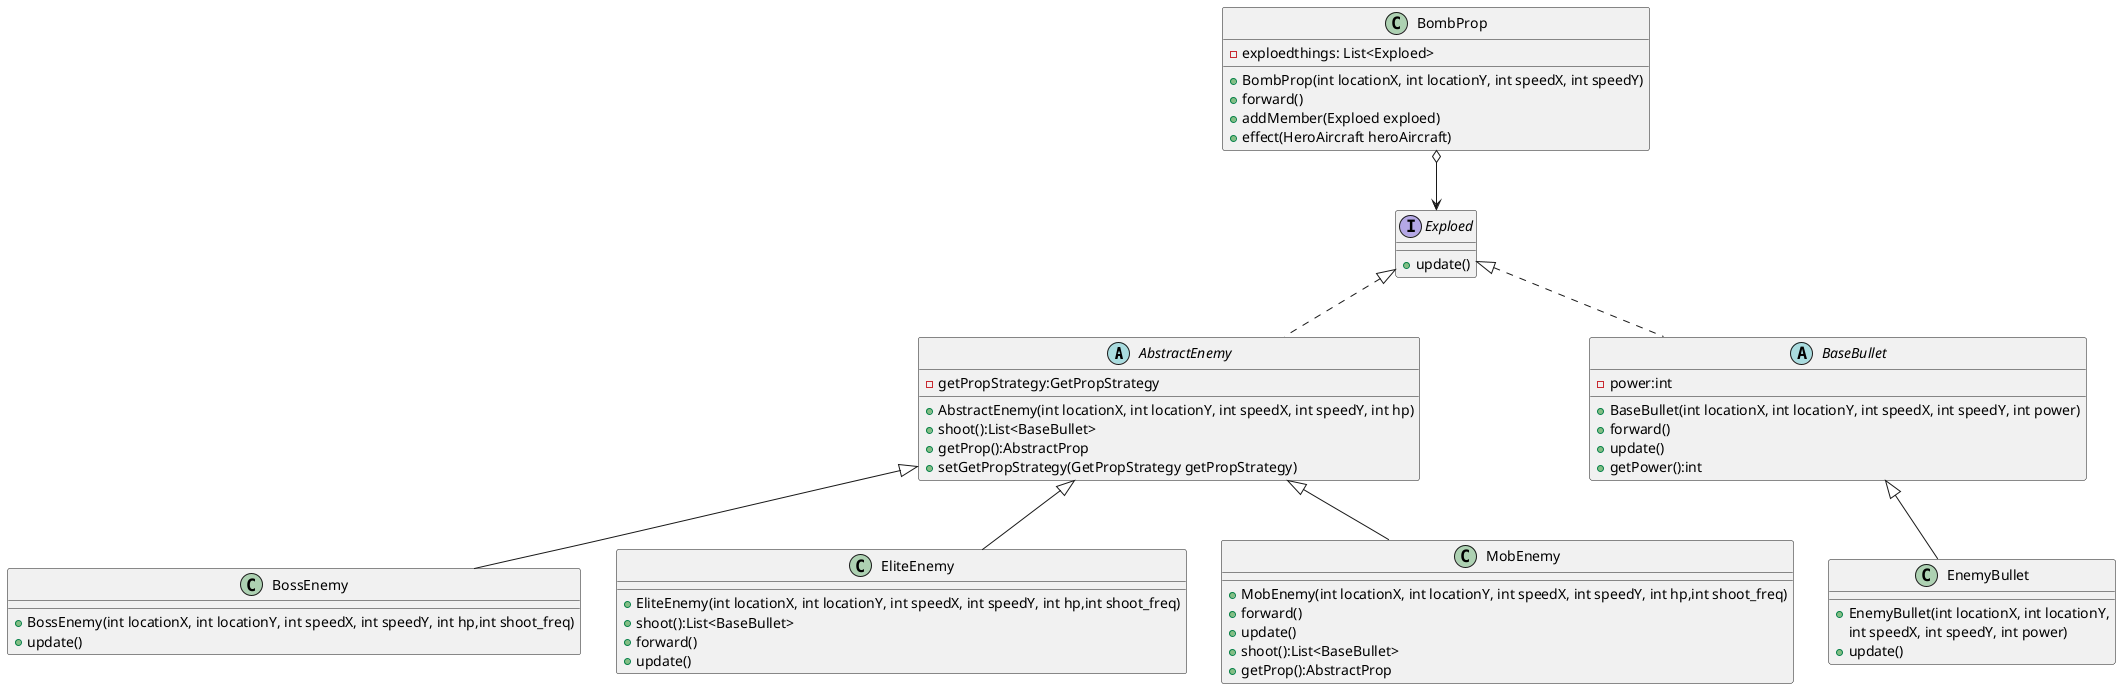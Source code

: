 @startuml
'https://plantuml.com/class-diagram

abstract  class AbstractEnemy{
- getPropStrategy:GetPropStrategy
+ AbstractEnemy(int locationX, int locationY, int speedX, int speedY, int hp)
+ shoot():List<BaseBullet>
+ getProp():AbstractProp
+ setGetPropStrategy(GetPropStrategy getPropStrategy)
}


class BossEnemy{
+ BossEnemy(int locationX, int locationY, int speedX, int speedY, int hp,int shoot_freq)
+ update()
}


class EliteEnemy{
+ EliteEnemy(int locationX, int locationY, int speedX, int speedY, int hp,int shoot_freq)
+ shoot():List<BaseBullet>
+ forward()
+ update()
}


class MobEnemy{
+ MobEnemy(int locationX, int locationY, int speedX, int speedY, int hp,int shoot_freq)
+ forward()
+ update()
+ shoot():List<BaseBullet>
+ getProp():AbstractProp
}


abstract class BaseBullet
{
    - power:int
    + BaseBullet(int locationX, int locationY, int speedX, int speedY, int power)
    + forward()
    + update()
	+ getPower():int
}


class EnemyBullet {
    + EnemyBullet(int locationX, int locationY,
     int speedX, int speedY, int power)
    + update()
}


interface Exploed{
   + update()
}

class BombProp{
 - exploedthings: List<Exploed>
 + BombProp(int locationX, int locationY, int speedX, int speedY)
 + forward()
 + addMember(Exploed exploed)
 + effect(HeroAircraft heroAircraft)
}

BaseBullet <|-- EnemyBullet
AbstractEnemy <|-- MobEnemy
AbstractEnemy <|-- EliteEnemy
AbstractEnemy <|-- BossEnemy
BombProp o-down-> Exploed
BaseBullet .up.|> Exploed
AbstractEnemy .up.|> Exploed
@enduml